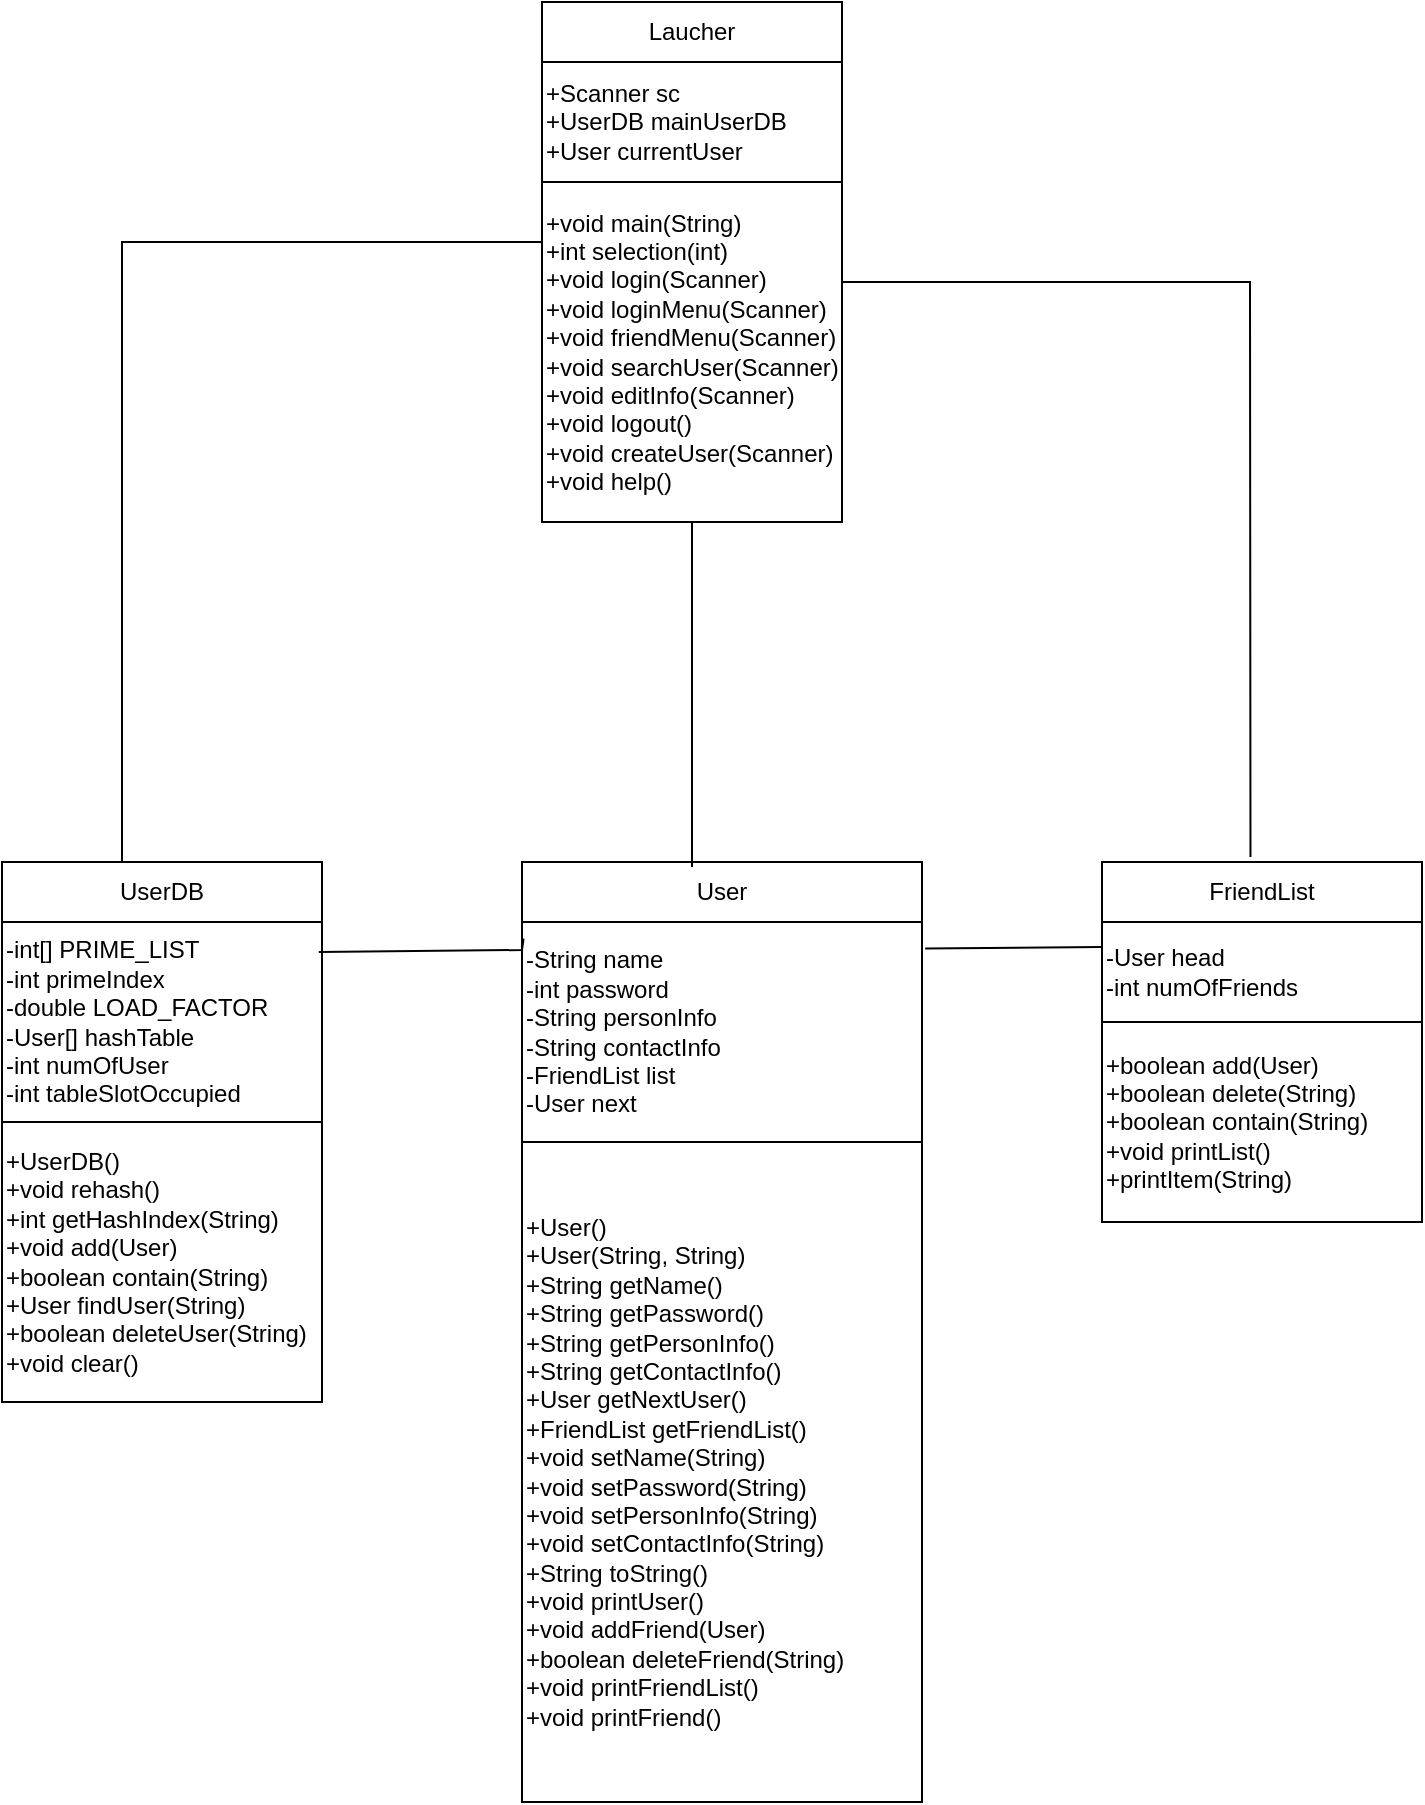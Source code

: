 <mxfile version="24.8.4">
  <diagram id="C5RBs43oDa-KdzZeNtuy" name="Page-1">
    <mxGraphModel dx="1195" dy="615" grid="1" gridSize="10" guides="1" tooltips="1" connect="1" arrows="1" fold="1" page="1" pageScale="1" pageWidth="827" pageHeight="1169" math="0" shadow="0">
      <root>
        <mxCell id="WIyWlLk6GJQsqaUBKTNV-0" />
        <mxCell id="WIyWlLk6GJQsqaUBKTNV-1" parent="WIyWlLk6GJQsqaUBKTNV-0" />
        <mxCell id="Twu2v_B24_iK9aNCSJhN-1" value="Laucher" style="rounded=0;whiteSpace=wrap;html=1;" parent="WIyWlLk6GJQsqaUBKTNV-1" vertex="1">
          <mxGeometry x="340" y="130" width="150" height="30" as="geometry" />
        </mxCell>
        <mxCell id="Twu2v_B24_iK9aNCSJhN-2" value="+Scanner sc&lt;div&gt;+UserDB mainUserDB&lt;/div&gt;&lt;div&gt;+User currentUser&lt;/div&gt;" style="rounded=0;whiteSpace=wrap;html=1;align=left;" parent="WIyWlLk6GJQsqaUBKTNV-1" vertex="1">
          <mxGeometry x="340" y="160" width="150" height="60" as="geometry" />
        </mxCell>
        <mxCell id="Twu2v_B24_iK9aNCSJhN-7" value="+void main(String)&lt;div&gt;+int selection(int)&lt;/div&gt;&lt;div&gt;+void login(Scanner)&lt;/div&gt;&lt;div&gt;+void loginMenu(Scanner)&lt;/div&gt;&lt;div&gt;+void friendMenu(Scanner)&lt;/div&gt;&lt;div&gt;+void searchUser(Scanner)&lt;/div&gt;&lt;div&gt;+void editInfo(Scanner)&lt;/div&gt;&lt;div&gt;+void logout()&lt;/div&gt;&lt;div&gt;+void createUser(Scanner)&lt;/div&gt;&lt;div&gt;+void help()&lt;/div&gt;" style="rounded=0;whiteSpace=wrap;html=1;align=left;" parent="WIyWlLk6GJQsqaUBKTNV-1" vertex="1">
          <mxGeometry x="340" y="220" width="150" height="170" as="geometry" />
        </mxCell>
        <mxCell id="Twu2v_B24_iK9aNCSJhN-9" value="User" style="rounded=0;whiteSpace=wrap;html=1;" parent="WIyWlLk6GJQsqaUBKTNV-1" vertex="1">
          <mxGeometry x="330" y="560" width="200" height="30" as="geometry" />
        </mxCell>
        <mxCell id="Twu2v_B24_iK9aNCSJhN-10" value="-String name&lt;div&gt;-int password&lt;/div&gt;&lt;div&gt;-String personInfo&lt;/div&gt;&lt;div&gt;-String contactInfo&lt;/div&gt;&lt;div&gt;-FriendList list&lt;/div&gt;&lt;div&gt;-User next&lt;/div&gt;" style="rounded=0;whiteSpace=wrap;html=1;align=left;" parent="WIyWlLk6GJQsqaUBKTNV-1" vertex="1">
          <mxGeometry x="330" y="590" width="200" height="110" as="geometry" />
        </mxCell>
        <mxCell id="Twu2v_B24_iK9aNCSJhN-11" value="&lt;div&gt;+User()&lt;/div&gt;&lt;div&gt;+User(String, String)&lt;/div&gt;+String getName()&lt;div&gt;+String getPassword()&lt;/div&gt;&lt;div&gt;+String getPersonInfo()&lt;/div&gt;&lt;div&gt;+String getContactInfo()&lt;/div&gt;&lt;div&gt;+User getNextUser()&lt;/div&gt;&lt;div&gt;+FriendList getFriendList()&lt;/div&gt;&lt;div&gt;+void setName(String)&lt;/div&gt;&lt;div&gt;+void setPassword(String)&lt;/div&gt;&lt;div&gt;+void setPersonInfo(String)&lt;/div&gt;&lt;div&gt;+void setContactInfo(String)&lt;/div&gt;&lt;div&gt;+String toString()&lt;/div&gt;&lt;div&gt;+void printUser()&lt;/div&gt;&lt;div&gt;+void addFriend(User)&lt;/div&gt;&lt;div&gt;+boolean deleteFriend(String)&lt;/div&gt;&lt;div&gt;+void printFriendList()&lt;/div&gt;&lt;div&gt;+void printFriend()&lt;/div&gt;" style="rounded=0;whiteSpace=wrap;html=1;align=left;" parent="WIyWlLk6GJQsqaUBKTNV-1" vertex="1">
          <mxGeometry x="330" y="700" width="200" height="330" as="geometry" />
        </mxCell>
        <mxCell id="oc4BmjnJDMM5uOEtCU5Y-1" value="FriendList" style="rounded=0;whiteSpace=wrap;html=1;" vertex="1" parent="WIyWlLk6GJQsqaUBKTNV-1">
          <mxGeometry x="620" y="560" width="160" height="30" as="geometry" />
        </mxCell>
        <mxCell id="oc4BmjnJDMM5uOEtCU5Y-2" value="-User head&lt;div&gt;-int numOfFriends&lt;/div&gt;" style="rounded=0;whiteSpace=wrap;html=1;align=left;" vertex="1" parent="WIyWlLk6GJQsqaUBKTNV-1">
          <mxGeometry x="620" y="590" width="160" height="50" as="geometry" />
        </mxCell>
        <mxCell id="oc4BmjnJDMM5uOEtCU5Y-3" value="+boolean add(User)&lt;div&gt;+boolean delete(String)&lt;/div&gt;&lt;div style=&quot;&quot;&gt;+boolean contain(String)&lt;/div&gt;&lt;div style=&quot;&quot;&gt;+void printList()&lt;/div&gt;&lt;div style=&quot;&quot;&gt;+printItem(String)&lt;/div&gt;" style="rounded=0;whiteSpace=wrap;html=1;align=left;" vertex="1" parent="WIyWlLk6GJQsqaUBKTNV-1">
          <mxGeometry x="620" y="640" width="160" height="100" as="geometry" />
        </mxCell>
        <mxCell id="oc4BmjnJDMM5uOEtCU5Y-4" value="UserDB" style="rounded=0;whiteSpace=wrap;html=1;" vertex="1" parent="WIyWlLk6GJQsqaUBKTNV-1">
          <mxGeometry x="70" y="560" width="160" height="30" as="geometry" />
        </mxCell>
        <mxCell id="oc4BmjnJDMM5uOEtCU5Y-5" value="-int[] PRIME_LIST&lt;div&gt;-int primeIndex&lt;/div&gt;&lt;div&gt;-double LOAD_FACTOR&lt;/div&gt;&lt;div&gt;-User[] hashTable&lt;/div&gt;&lt;div&gt;-int numOfUser&lt;/div&gt;&lt;div&gt;-int tableSlotOccupied&lt;/div&gt;" style="rounded=0;whiteSpace=wrap;html=1;align=left;" vertex="1" parent="WIyWlLk6GJQsqaUBKTNV-1">
          <mxGeometry x="70" y="590" width="160" height="100" as="geometry" />
        </mxCell>
        <mxCell id="oc4BmjnJDMM5uOEtCU5Y-6" value="+UserDB()&lt;div&gt;+void rehash()&lt;/div&gt;&lt;div&gt;+int getHashIndex(String)&lt;/div&gt;&lt;div&gt;+void add(User)&lt;/div&gt;&lt;div&gt;+boolean contain(String)&lt;/div&gt;&lt;div&gt;+User findUser(String)&lt;/div&gt;&lt;div&gt;+boolean deleteUser(String)&lt;/div&gt;&lt;div&gt;+void clear()&lt;/div&gt;" style="rounded=0;whiteSpace=wrap;html=1;align=left;" vertex="1" parent="WIyWlLk6GJQsqaUBKTNV-1">
          <mxGeometry x="70" y="690" width="160" height="140" as="geometry" />
        </mxCell>
        <mxCell id="oc4BmjnJDMM5uOEtCU5Y-7" value="" style="endArrow=none;html=1;rounded=0;exitX=0.99;exitY=0.15;exitDx=0;exitDy=0;exitPerimeter=0;entryX=0.004;entryY=0.076;entryDx=0;entryDy=0;entryPerimeter=0;" edge="1" parent="WIyWlLk6GJQsqaUBKTNV-1" source="oc4BmjnJDMM5uOEtCU5Y-5" target="Twu2v_B24_iK9aNCSJhN-10">
          <mxGeometry width="50" height="50" relative="1" as="geometry">
            <mxPoint x="270" y="560" as="sourcePoint" />
            <mxPoint x="400" y="400" as="targetPoint" />
            <Array as="points">
              <mxPoint x="330" y="604" />
            </Array>
          </mxGeometry>
        </mxCell>
        <mxCell id="oc4BmjnJDMM5uOEtCU5Y-8" value="" style="endArrow=none;html=1;rounded=0;entryX=0;entryY=0.25;entryDx=0;entryDy=0;exitX=1.008;exitY=0.121;exitDx=0;exitDy=0;exitPerimeter=0;" edge="1" parent="WIyWlLk6GJQsqaUBKTNV-1" source="Twu2v_B24_iK9aNCSJhN-10" target="oc4BmjnJDMM5uOEtCU5Y-2">
          <mxGeometry width="50" height="50" relative="1" as="geometry">
            <mxPoint x="340" y="650" as="sourcePoint" />
            <mxPoint x="390" y="600" as="targetPoint" />
            <Array as="points" />
          </mxGeometry>
        </mxCell>
        <mxCell id="oc4BmjnJDMM5uOEtCU5Y-9" value="" style="endArrow=none;html=1;rounded=0;exitX=0.375;exitY=0;exitDx=0;exitDy=0;exitPerimeter=0;" edge="1" parent="WIyWlLk6GJQsqaUBKTNV-1" source="oc4BmjnJDMM5uOEtCU5Y-4">
          <mxGeometry width="50" height="50" relative="1" as="geometry">
            <mxPoint x="130" y="250" as="sourcePoint" />
            <mxPoint x="340" y="250" as="targetPoint" />
            <Array as="points">
              <mxPoint x="130" y="250" />
            </Array>
          </mxGeometry>
        </mxCell>
        <mxCell id="oc4BmjnJDMM5uOEtCU5Y-10" value="" style="endArrow=none;html=1;rounded=0;entryX=0.464;entryY=-0.083;entryDx=0;entryDy=0;entryPerimeter=0;" edge="1" parent="WIyWlLk6GJQsqaUBKTNV-1" target="oc4BmjnJDMM5uOEtCU5Y-1">
          <mxGeometry width="50" height="50" relative="1" as="geometry">
            <mxPoint x="490" y="270" as="sourcePoint" />
            <mxPoint x="540" y="220" as="targetPoint" />
            <Array as="points">
              <mxPoint x="694" y="270" />
            </Array>
          </mxGeometry>
        </mxCell>
        <mxCell id="oc4BmjnJDMM5uOEtCU5Y-11" value="" style="endArrow=none;html=1;rounded=0;entryX=0.5;entryY=1;entryDx=0;entryDy=0;exitX=0.425;exitY=0.083;exitDx=0;exitDy=0;exitPerimeter=0;" edge="1" parent="WIyWlLk6GJQsqaUBKTNV-1" source="Twu2v_B24_iK9aNCSJhN-9" target="Twu2v_B24_iK9aNCSJhN-7">
          <mxGeometry width="50" height="50" relative="1" as="geometry">
            <mxPoint x="340" y="480" as="sourcePoint" />
            <mxPoint x="390" y="430" as="targetPoint" />
          </mxGeometry>
        </mxCell>
      </root>
    </mxGraphModel>
  </diagram>
</mxfile>
